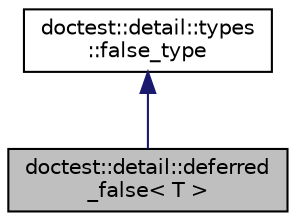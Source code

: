 digraph "doctest::detail::deferred_false&lt; T &gt;"
{
 // LATEX_PDF_SIZE
  edge [fontname="Helvetica",fontsize="10",labelfontname="Helvetica",labelfontsize="10"];
  node [fontname="Helvetica",fontsize="10",shape=record];
  Node1 [label="doctest::detail::deferred\l_false\< T \>",height=0.2,width=0.4,color="black", fillcolor="grey75", style="filled", fontcolor="black",tooltip=" "];
  Node2 -> Node1 [dir="back",color="midnightblue",fontsize="10",style="solid",fontname="Helvetica"];
  Node2 [label="doctest::detail::types\l::false_type",height=0.2,width=0.4,color="black", fillcolor="white", style="filled",URL="$structdoctest_1_1detail_1_1types_1_1false__type.html",tooltip=" "];
}
